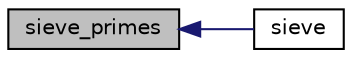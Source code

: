 digraph "sieve_primes"
{
  edge [fontname="Helvetica",fontsize="10",labelfontname="Helvetica",labelfontsize="10"];
  node [fontname="Helvetica",fontsize="10",shape=record];
  rankdir="LR";
  Node8605 [label="sieve_primes",height=0.2,width=0.4,color="black", fillcolor="grey75", style="filled", fontcolor="black"];
  Node8605 -> Node8606 [dir="back",color="midnightblue",fontsize="10",style="solid",fontname="Helvetica"];
  Node8606 [label="sieve",height=0.2,width=0.4,color="black", fillcolor="white", style="filled",URL="$d3/d72/global_8_c.html#a345c446e2e34a78955592030508a3bdb"];
}
